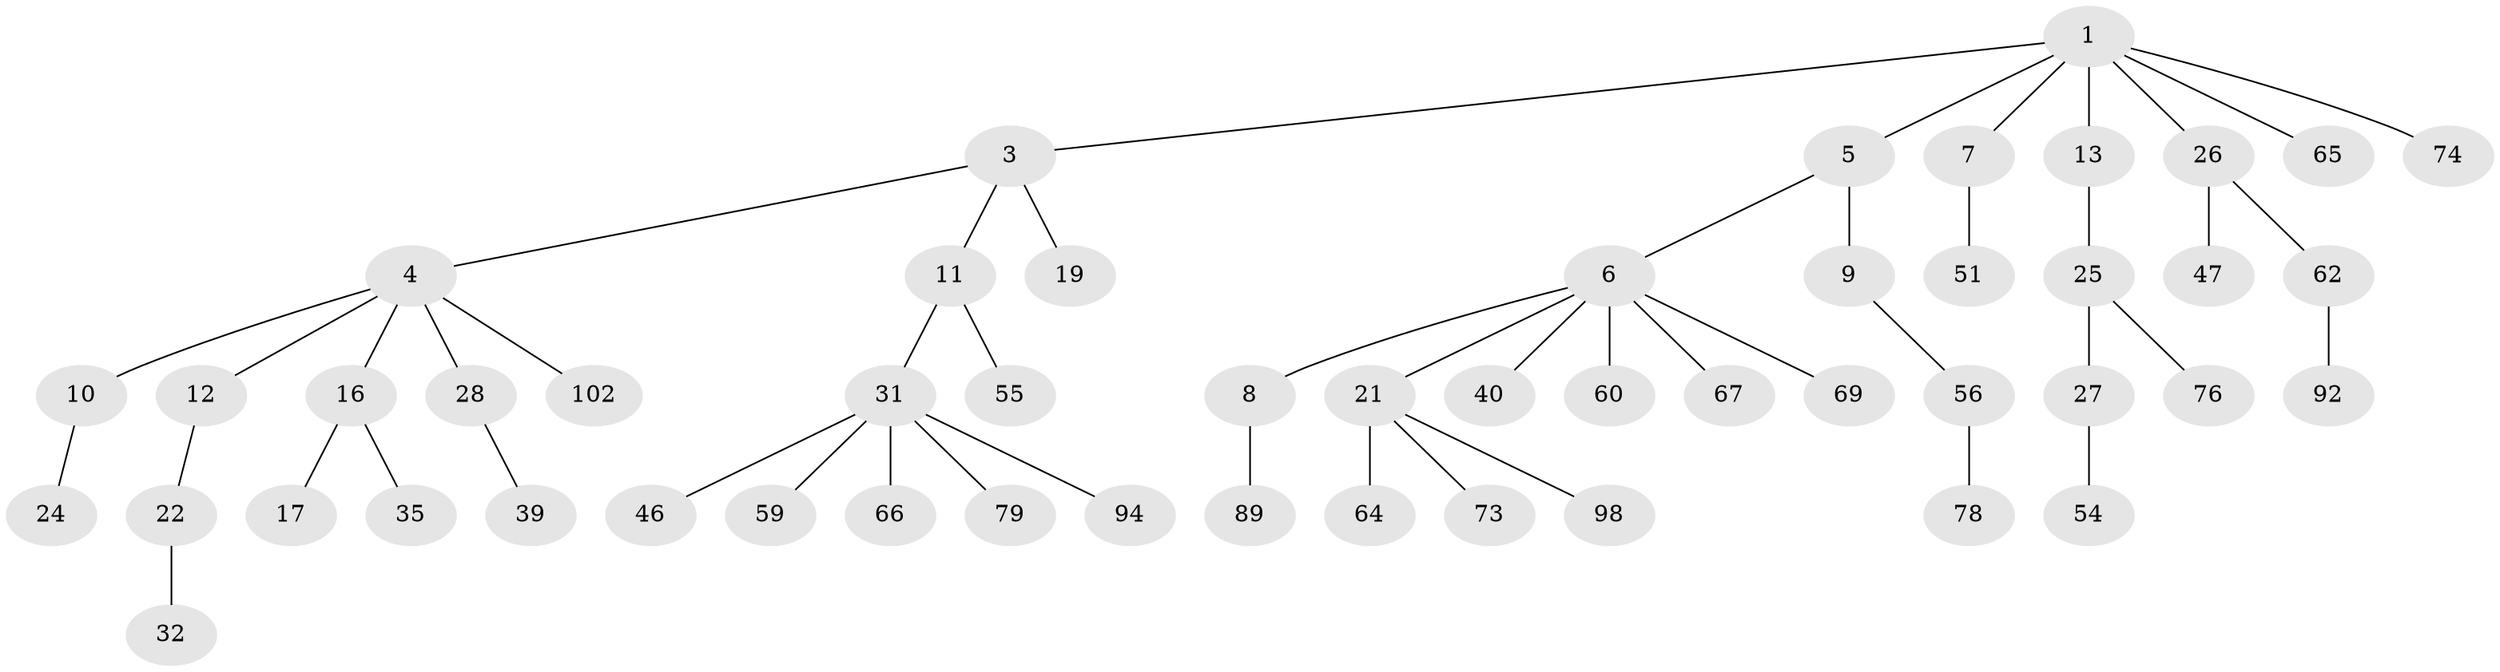 // original degree distribution, {2: 0.33980582524271846, 7: 0.009708737864077669, 6: 0.04854368932038835, 3: 0.10679611650485436, 4: 0.02912621359223301, 1: 0.4563106796116505, 5: 0.009708737864077669}
// Generated by graph-tools (version 1.1) at 2025/15/03/09/25 04:15:41]
// undirected, 51 vertices, 50 edges
graph export_dot {
graph [start="1"]
  node [color=gray90,style=filled];
  1 [super="+2"];
  3 [super="+15+43"];
  4;
  5;
  6 [super="+33"];
  7;
  8;
  9 [super="+20"];
  10 [super="+14"];
  11 [super="+68"];
  12;
  13 [super="+18"];
  16;
  17 [super="+81+53"];
  19;
  21 [super="+30"];
  22;
  24 [super="+83+61"];
  25 [super="+41+36"];
  26 [super="+44"];
  27;
  28 [super="+63+96+87+49"];
  31 [super="+34"];
  32 [super="+38"];
  35;
  39;
  40;
  46 [super="+101"];
  47;
  51 [super="+58"];
  54 [super="+90"];
  55;
  56;
  59;
  60;
  62;
  64;
  65 [super="+70"];
  66;
  67;
  69;
  73 [super="+91"];
  74;
  76;
  78;
  79;
  89 [super="+100"];
  92;
  94;
  98;
  102;
  1 -- 5;
  1 -- 65;
  1 -- 3;
  1 -- 26;
  1 -- 7;
  1 -- 74;
  1 -- 13;
  3 -- 4;
  3 -- 11;
  3 -- 19;
  4 -- 10;
  4 -- 12;
  4 -- 16;
  4 -- 28;
  4 -- 102;
  5 -- 6;
  5 -- 9;
  6 -- 8;
  6 -- 21;
  6 -- 40;
  6 -- 67;
  6 -- 60;
  6 -- 69;
  7 -- 51;
  8 -- 89;
  9 -- 56;
  10 -- 24;
  11 -- 31;
  11 -- 55;
  12 -- 22;
  13 -- 25;
  16 -- 17;
  16 -- 35;
  21 -- 98;
  21 -- 64;
  21 -- 73;
  22 -- 32;
  25 -- 27;
  25 -- 76;
  26 -- 47;
  26 -- 62;
  27 -- 54;
  28 -- 39;
  31 -- 46;
  31 -- 66;
  31 -- 79;
  31 -- 94;
  31 -- 59;
  56 -- 78;
  62 -- 92;
}
